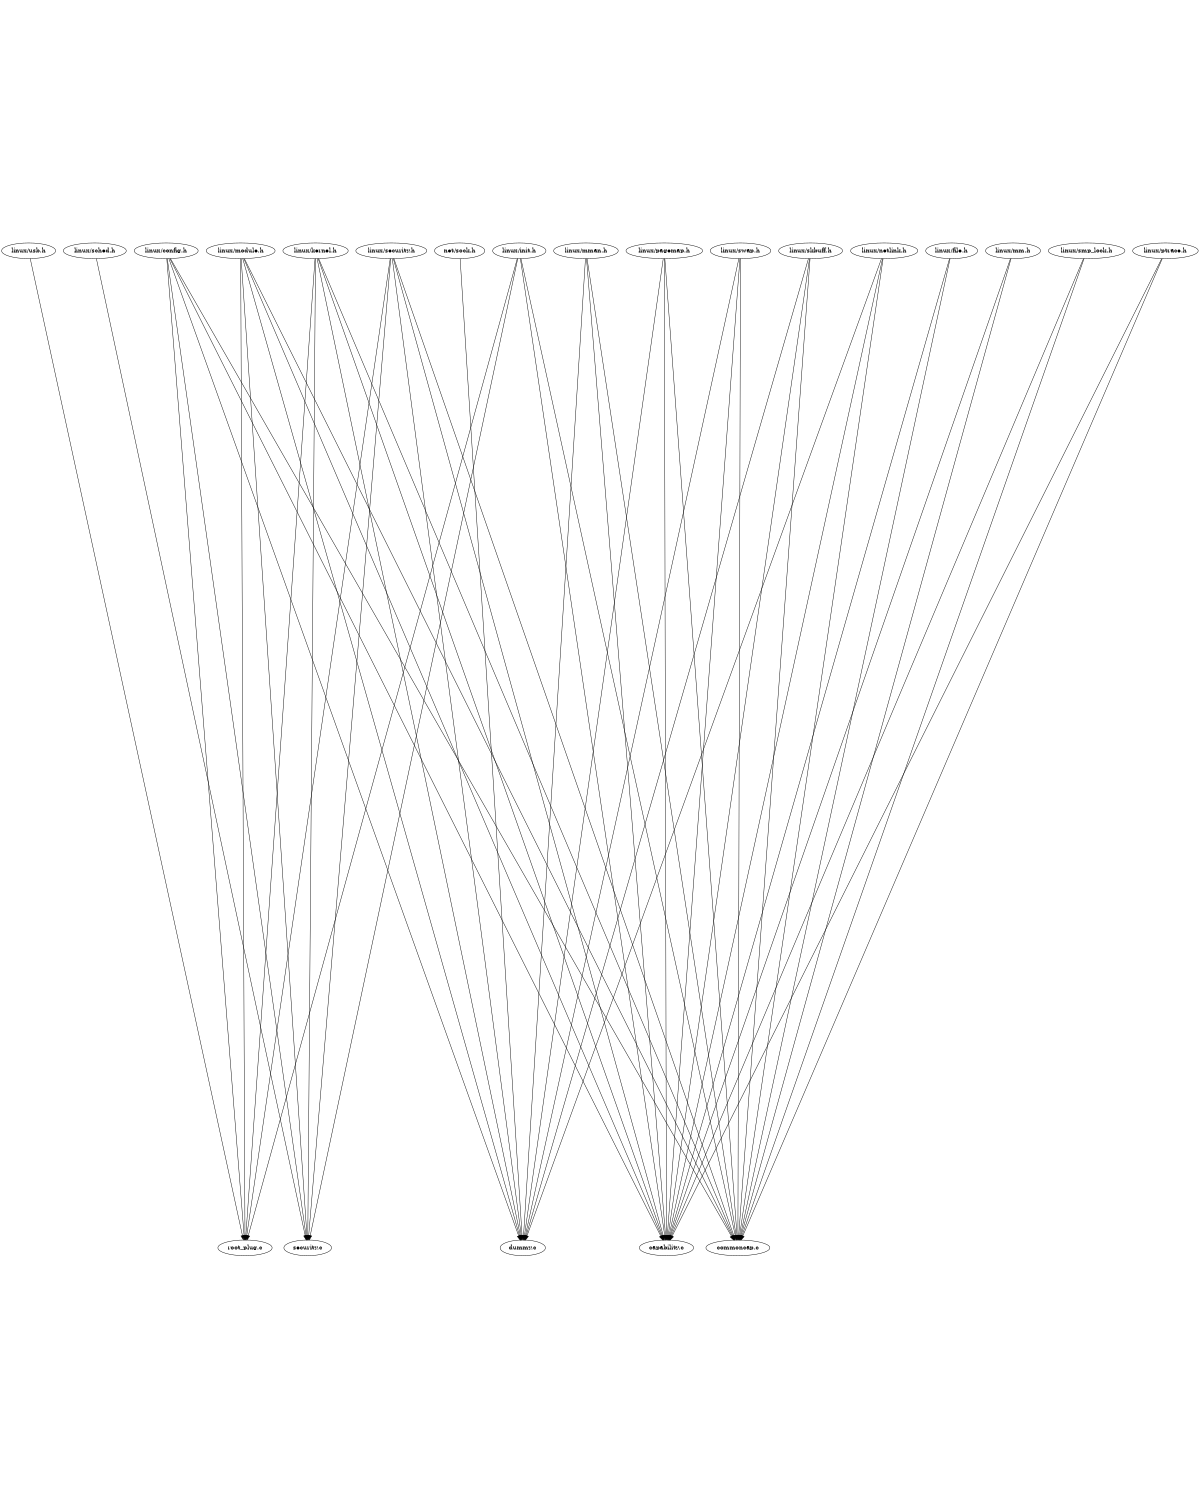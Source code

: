 digraph "source tree" {
    overlap=scale;
    size="8,10";
    ratio="fill";
    fontsize="16";
    fontname="Helvetica";
	clusterrank="local";
"linux/config.h"->"capability.c"
"linux/module.h"->"capability.c"
"linux/init.h"->"capability.c"
"linux/kernel.h"->"capability.c"
"linux/security.h"->"capability.c"
"linux/file.h"->"capability.c"
"linux/mm.h"->"capability.c"
"linux/mman.h"->"capability.c"
"linux/pagemap.h"->"capability.c"
"linux/swap.h"->"capability.c"
"linux/smp_lock.h"->"capability.c"
"linux/skbuff.h"->"capability.c"
"linux/netlink.h"->"capability.c"
"linux/ptrace.h"->"capability.c"
"linux/config.h"->"commoncap.c"
"linux/module.h"->"commoncap.c"
"linux/init.h"->"commoncap.c"
"linux/kernel.h"->"commoncap.c"
"linux/security.h"->"commoncap.c"
"linux/file.h"->"commoncap.c"
"linux/mm.h"->"commoncap.c"
"linux/mman.h"->"commoncap.c"
"linux/pagemap.h"->"commoncap.c"
"linux/swap.h"->"commoncap.c"
"linux/smp_lock.h"->"commoncap.c"
"linux/skbuff.h"->"commoncap.c"
"linux/netlink.h"->"commoncap.c"
"linux/ptrace.h"->"commoncap.c"
"linux/config.h"->"dummy.c"
"linux/module.h"->"dummy.c"
"linux/kernel.h"->"dummy.c"
"linux/mman.h"->"dummy.c"
"linux/pagemap.h"->"dummy.c"
"linux/swap.h"->"dummy.c"
"linux/security.h"->"dummy.c"
"linux/skbuff.h"->"dummy.c"
"linux/netlink.h"->"dummy.c"
"net/sock.h"->"dummy.c"
"linux/config.h"->"root_plug.c"
"linux/module.h"->"root_plug.c"
"linux/kernel.h"->"root_plug.c"
"linux/init.h"->"root_plug.c"
"linux/security.h"->"root_plug.c"
"linux/usb.h"->"root_plug.c"
"linux/config.h"->"security.c"
"linux/module.h"->"security.c"
"linux/init.h"->"security.c"
"linux/kernel.h"->"security.c"
"linux/sched.h"->"security.c"
"linux/security.h"->"security.c"
}
